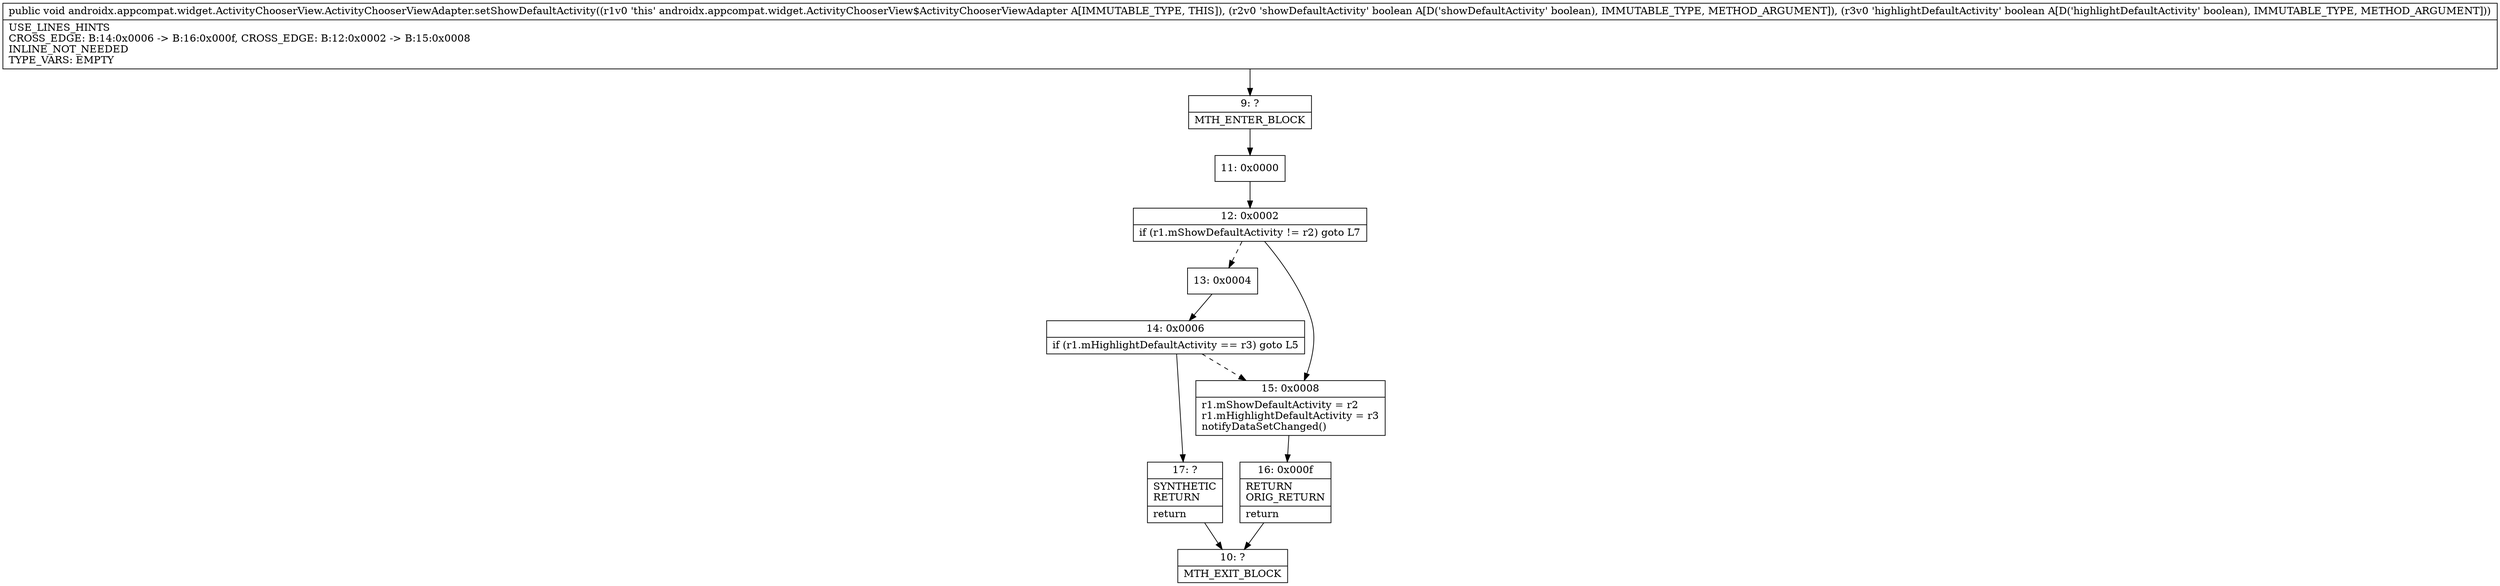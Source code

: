 digraph "CFG forandroidx.appcompat.widget.ActivityChooserView.ActivityChooserViewAdapter.setShowDefaultActivity(ZZ)V" {
Node_9 [shape=record,label="{9\:\ ?|MTH_ENTER_BLOCK\l}"];
Node_11 [shape=record,label="{11\:\ 0x0000}"];
Node_12 [shape=record,label="{12\:\ 0x0002|if (r1.mShowDefaultActivity != r2) goto L7\l}"];
Node_13 [shape=record,label="{13\:\ 0x0004}"];
Node_14 [shape=record,label="{14\:\ 0x0006|if (r1.mHighlightDefaultActivity == r3) goto L5\l}"];
Node_17 [shape=record,label="{17\:\ ?|SYNTHETIC\lRETURN\l|return\l}"];
Node_10 [shape=record,label="{10\:\ ?|MTH_EXIT_BLOCK\l}"];
Node_15 [shape=record,label="{15\:\ 0x0008|r1.mShowDefaultActivity = r2\lr1.mHighlightDefaultActivity = r3\lnotifyDataSetChanged()\l}"];
Node_16 [shape=record,label="{16\:\ 0x000f|RETURN\lORIG_RETURN\l|return\l}"];
MethodNode[shape=record,label="{public void androidx.appcompat.widget.ActivityChooserView.ActivityChooserViewAdapter.setShowDefaultActivity((r1v0 'this' androidx.appcompat.widget.ActivityChooserView$ActivityChooserViewAdapter A[IMMUTABLE_TYPE, THIS]), (r2v0 'showDefaultActivity' boolean A[D('showDefaultActivity' boolean), IMMUTABLE_TYPE, METHOD_ARGUMENT]), (r3v0 'highlightDefaultActivity' boolean A[D('highlightDefaultActivity' boolean), IMMUTABLE_TYPE, METHOD_ARGUMENT]))  | USE_LINES_HINTS\lCROSS_EDGE: B:14:0x0006 \-\> B:16:0x000f, CROSS_EDGE: B:12:0x0002 \-\> B:15:0x0008\lINLINE_NOT_NEEDED\lTYPE_VARS: EMPTY\l}"];
MethodNode -> Node_9;Node_9 -> Node_11;
Node_11 -> Node_12;
Node_12 -> Node_13[style=dashed];
Node_12 -> Node_15;
Node_13 -> Node_14;
Node_14 -> Node_15[style=dashed];
Node_14 -> Node_17;
Node_17 -> Node_10;
Node_15 -> Node_16;
Node_16 -> Node_10;
}

